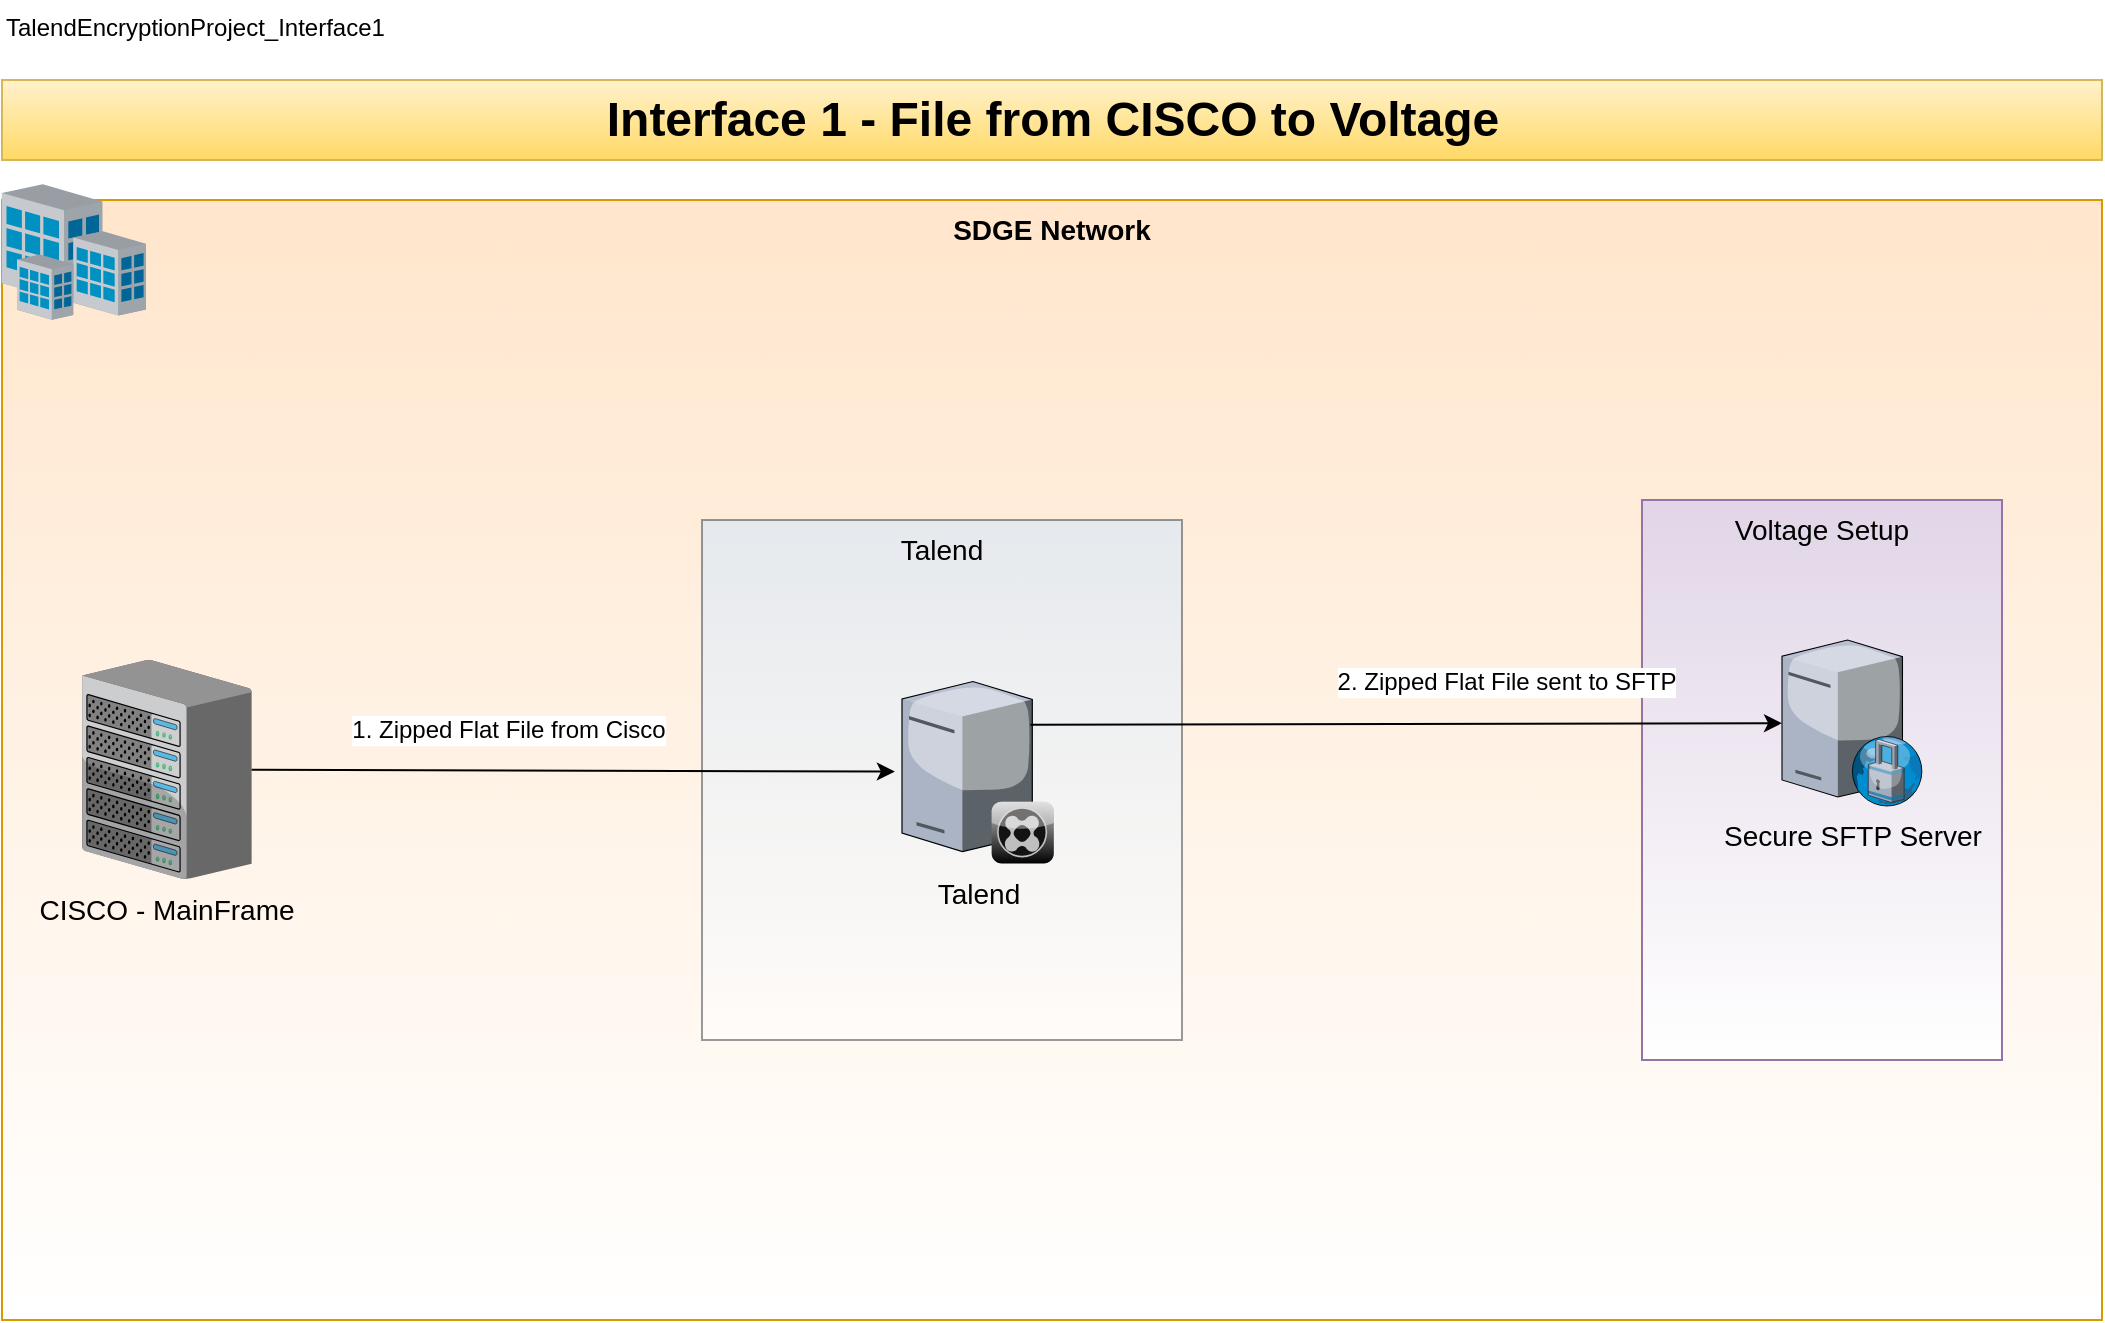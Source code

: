 <mxfile version="12.9.6" type="github">
  <diagram name="Page-1" id="e3a06f82-3646-2815-327d-82caf3d4e204">
    <mxGraphModel dx="1422" dy="762" grid="1" gridSize="10" guides="1" tooltips="1" connect="1" arrows="1" fold="1" page="1" pageScale="1.5" pageWidth="1169" pageHeight="826" background="none" math="0" shadow="0">
      <root>
        <mxCell id="0" style=";html=1;" />
        <mxCell id="1" style=";html=1;" parent="0" />
        <mxCell id="6a7d8f32e03d9370-57" value="&lt;b&gt;SDGE Network&lt;/b&gt;" style="whiteSpace=wrap;html=1;fillColor=#ffe6cc;fontSize=14;strokeColor=#d79b00;verticalAlign=top;gradientColor=#ffffff;" parent="1" vertex="1">
          <mxGeometry x="150" y="200" width="1050" height="560" as="geometry" />
        </mxCell>
        <mxCell id="n_ETtxYCgYhA3HL3CZMM-14" value="Talend" style="whiteSpace=wrap;html=1;fillColor=#cce5ff;fontSize=14;strokeColor=#36393d;verticalAlign=top;opacity=50;gradientColor=#ffffff;" parent="1" vertex="1">
          <mxGeometry x="500" y="360" width="240" height="260" as="geometry" />
        </mxCell>
        <mxCell id="6a7d8f32e03d9370-60" value="Voltage Setup" style="whiteSpace=wrap;html=1;fillColor=#e1d5e7;fontSize=14;strokeColor=#9673a6;verticalAlign=top;gradientColor=#ffffff;" parent="1" vertex="1">
          <mxGeometry x="970" y="350" width="180" height="280" as="geometry" />
        </mxCell>
        <mxCell id="6a7d8f32e03d9370-14" value="Talend" style="verticalLabelPosition=bottom;aspect=fixed;html=1;verticalAlign=top;strokeColor=none;shape=mxgraph.citrix.xenclient_synchronizer;fillColor=#CCCCCC;gradientColor=#000000;gradientDirection=south;fontSize=14;" parent="1" vertex="1">
          <mxGeometry x="600.0" y="440.75" width="76" height="91" as="geometry" />
        </mxCell>
        <mxCell id="6a7d8f32e03d9370-16" value="CISCO - MainFrame" style="verticalLabelPosition=bottom;aspect=fixed;html=1;verticalAlign=top;strokeColor=none;shape=mxgraph.citrix.chassis;fillColor=#66B2FF;gradientColor=#0066CC;fontSize=14;" parent="1" vertex="1">
          <mxGeometry x="190" y="430" width="84.83" height="109.5" as="geometry" />
        </mxCell>
        <mxCell id="6a7d8f32e03d9370-25" value="Secure SFTP Server" style="verticalLabelPosition=bottom;aspect=fixed;html=1;verticalAlign=top;strokeColor=none;shape=mxgraph.citrix.proxy_server;fillColor=#66B2FF;gradientColor=#0066CC;fontSize=14;" parent="1" vertex="1">
          <mxGeometry x="1040" y="420" width="70.55" height="83" as="geometry" />
        </mxCell>
        <mxCell id="6a7d8f32e03d9370-31" value="" style="verticalLabelPosition=bottom;aspect=fixed;html=1;verticalAlign=top;strokeColor=none;shape=mxgraph.citrix.site;fillColor=#66B2FF;gradientColor=#0066CC;fontSize=14;" parent="1" vertex="1">
          <mxGeometry x="150" y="192.04" width="72" height="67.96" as="geometry" />
        </mxCell>
        <mxCell id="6a7d8f32e03d9370-62" value="Interface 1 - File from CISCO to Voltage" style="text;strokeColor=#d6b656;fillColor=#fff2cc;html=1;fontSize=24;fontStyle=1;verticalAlign=middle;align=center;gradientColor=#ffd966;" parent="1" vertex="1">
          <mxGeometry x="150" y="140" width="1050" height="40" as="geometry" />
        </mxCell>
        <mxCell id="n_ETtxYCgYhA3HL3CZMM-3" value="" style="endArrow=classic;html=1;entryX=-0.047;entryY=0.495;entryDx=0;entryDy=0;entryPerimeter=0;" parent="1" source="6a7d8f32e03d9370-16" target="6a7d8f32e03d9370-14" edge="1">
          <mxGeometry width="50" height="50" relative="1" as="geometry">
            <mxPoint x="414.78" y="548" as="sourcePoint" />
            <mxPoint x="517.93" y="369.459" as="targetPoint" />
          </mxGeometry>
        </mxCell>
        <mxCell id="n_ETtxYCgYhA3HL3CZMM-10" value="1. Zipped Flat File from Cisco" style="text;html=1;align=center;verticalAlign=middle;resizable=0;points=[];labelBackgroundColor=#ffffff;rotation=0;" parent="n_ETtxYCgYhA3HL3CZMM-3" vertex="1" connectable="0">
          <mxGeometry x="-0.206" y="3" relative="1" as="geometry">
            <mxPoint y="-17.2" as="offset" />
          </mxGeometry>
        </mxCell>
        <mxCell id="n_ETtxYCgYhA3HL3CZMM-4" value="" style="endArrow=classic;html=1;exitX=0.845;exitY=0.237;exitDx=0;exitDy=0;exitPerimeter=0;" parent="1" source="6a7d8f32e03d9370-14" edge="1" target="6a7d8f32e03d9370-25">
          <mxGeometry width="50" height="50" relative="1" as="geometry">
            <mxPoint x="774.78" y="538" as="sourcePoint" />
            <mxPoint x="950" y="470" as="targetPoint" />
          </mxGeometry>
        </mxCell>
        <mxCell id="n_ETtxYCgYhA3HL3CZMM-11" value="2. Zipped Flat File sent to SFTP" style="text;html=1;align=center;verticalAlign=middle;resizable=0;points=[];labelBackgroundColor=#ffffff;rotation=0;" parent="n_ETtxYCgYhA3HL3CZMM-4" vertex="1" connectable="0">
          <mxGeometry x="-0.25" y="-1" relative="1" as="geometry">
            <mxPoint x="96.39" y="-21.98" as="offset" />
          </mxGeometry>
        </mxCell>
        <mxCell id="DqLlD4j0ay94RuZdbEi0-2" value="TalendEncryptionProject_Interface1" style="text;html=1;" parent="1" vertex="1">
          <mxGeometry x="150" y="100" width="210" height="30" as="geometry" />
        </mxCell>
      </root>
    </mxGraphModel>
  </diagram>
</mxfile>
